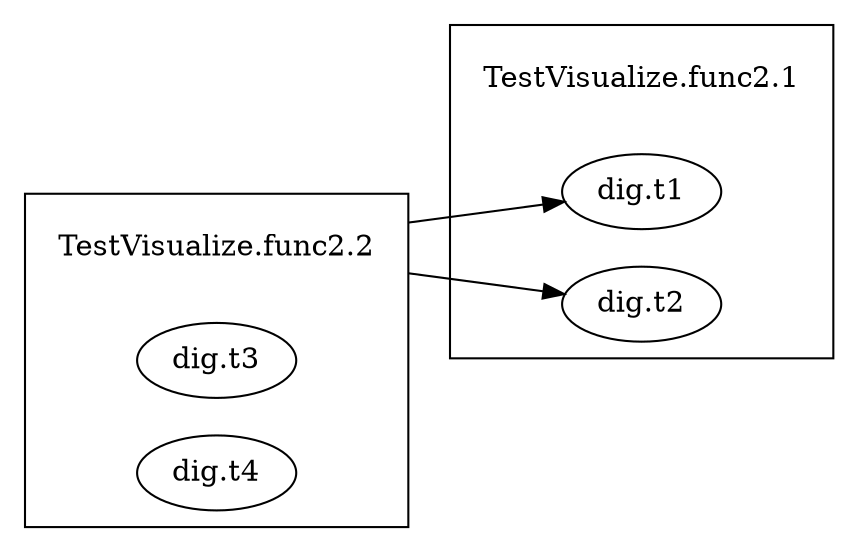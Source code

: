 digraph {
	rankdir=LR;
	graph [compound=true];
	
		subgraph cluster_0 {
			constructor_0 [shape=plaintext label="TestVisualize.func2.1"];
			
			"dig.t1" [label=<dig.t1>];
			"dig.t2" [label=<dig.t2>];
			
		}
		
		
		subgraph cluster_1 {
			constructor_1 [shape=plaintext label="TestVisualize.func2.2"];
			
			"dig.t3" [label=<dig.t3>];
			"dig.t4" [label=<dig.t4>];
			
		}
		
			constructor_1 -> "dig.t1" [ltail=cluster_1];
		
			constructor_1 -> "dig.t2" [ltail=cluster_1];
		
		
	
}